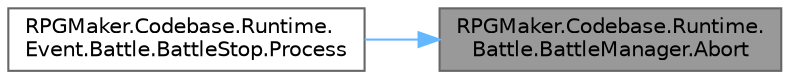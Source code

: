 digraph "RPGMaker.Codebase.Runtime.Battle.BattleManager.Abort"
{
 // LATEX_PDF_SIZE
  bgcolor="transparent";
  edge [fontname=Helvetica,fontsize=10,labelfontname=Helvetica,labelfontsize=10];
  node [fontname=Helvetica,fontsize=10,shape=box,height=0.2,width=0.4];
  rankdir="RL";
  Node1 [id="Node000001",label="RPGMaker.Codebase.Runtime.\lBattle.BattleManager.Abort",height=0.2,width=0.4,color="gray40", fillcolor="grey60", style="filled", fontcolor="black",tooltip="中止"];
  Node1 -> Node2 [id="edge1_Node000001_Node000002",dir="back",color="steelblue1",style="solid",tooltip=" "];
  Node2 [id="Node000002",label="RPGMaker.Codebase.Runtime.\lEvent.Battle.BattleStop.Process",height=0.2,width=0.4,color="grey40", fillcolor="white", style="filled",URL="$db/d6c/class_r_p_g_maker_1_1_codebase_1_1_runtime_1_1_event_1_1_battle_1_1_battle_stop.html#a00188b63131b8c324da5b2c4aeadb706",tooltip="イベント実行処理"];
}
